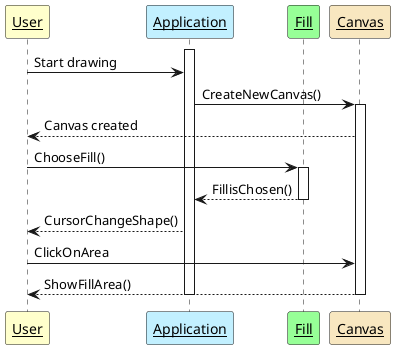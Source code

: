 @startuml
skinparam app 30
skinparam c 15
skinparam f 10
skinparam sequenceParticipant underline

participant User #Business
participant Application #Application
participant Fill #Physical
participant Canvas #Strategy

activate Application
User -> Application: Start drawing

Application -> Canvas: CreateNewCanvas()

activate Canvas
Canvas --> User: Canvas created

User -> Fill: ChooseFill()
activate Fill
Fill --> Application: FillisChosen()
deactivate Fill
Application --> User : CursorChangeShape()

User -> Canvas: ClickOnArea
Canvas --> User: ShowFillArea()

deactivate Canvas
deactivate Application

@enduml
